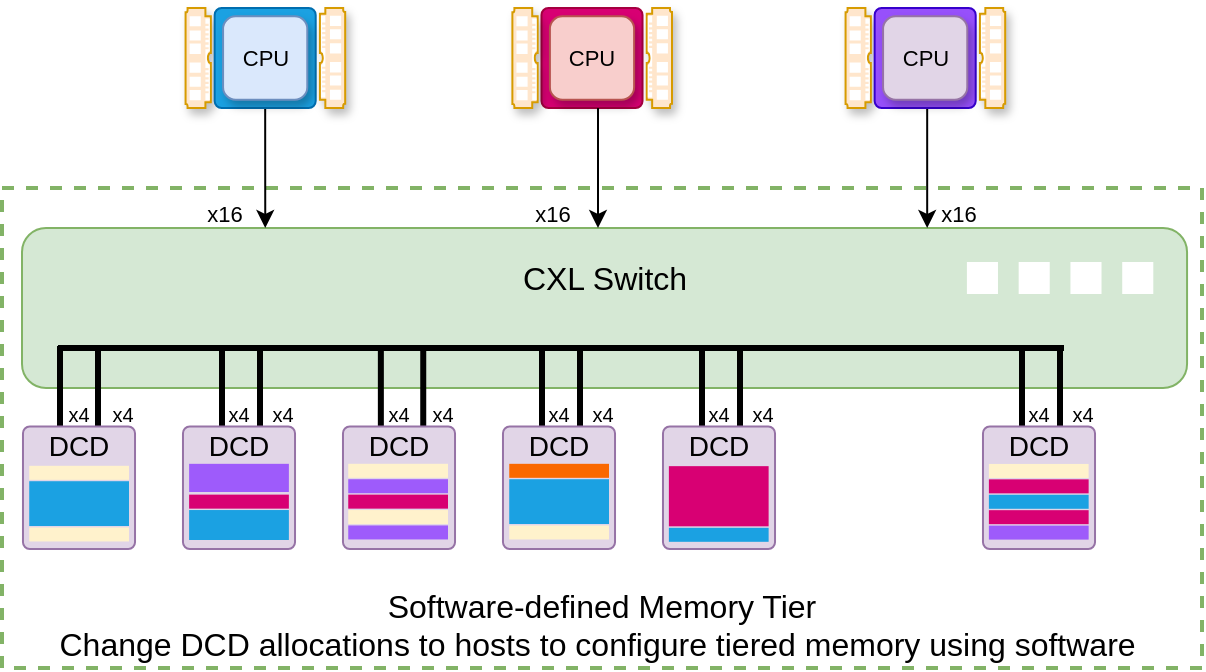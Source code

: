 <mxfile version="24.7.12" pages="2">
  <diagram name="Page-1" id="oSyRAqj7HUZnfW79CDNI">
    <mxGraphModel dx="1149" dy="733" grid="1" gridSize="10" guides="1" tooltips="1" connect="1" arrows="1" fold="1" page="1" pageScale="1" pageWidth="1100" pageHeight="850" math="0" shadow="0">
      <root>
        <mxCell id="0" />
        <mxCell id="1" parent="0" />
        <mxCell id="-jVfMDI7OYQH_IpvzSHl-4" value="&lt;font style=&quot;font-size: 16px;&quot;&gt;Software-defined Memory Tier&lt;/font&gt;&lt;div&gt;&lt;font style=&quot;font-size: 16px;&quot;&gt;Change DCD allocations to hosts to configure tiered memory using software&amp;nbsp;&lt;/font&gt;&lt;/div&gt;" style="rounded=0;whiteSpace=wrap;html=1;fillColor=none;strokeColor=#82b366;dashed=1;verticalAlign=bottom;strokeWidth=2;" vertex="1" parent="1">
          <mxGeometry x="140" y="130" width="600" height="240" as="geometry" />
        </mxCell>
        <mxCell id="-jVfMDI7OYQH_IpvzSHl-5" value="" style="group;fontSize=16;" vertex="1" connectable="0" parent="1">
          <mxGeometry x="150" y="150" width="590" height="80" as="geometry" />
        </mxCell>
        <mxCell id="-jVfMDI7OYQH_IpvzSHl-6" value="" style="rounded=1;whiteSpace=wrap;html=1;fillColor=#d5e8d4;strokeColor=#82b366;fontSize=16;" vertex="1" parent="-jVfMDI7OYQH_IpvzSHl-5">
          <mxGeometry width="582.532" height="80" as="geometry" />
        </mxCell>
        <mxCell id="-jVfMDI7OYQH_IpvzSHl-7" value="" style="endArrow=none;html=1;rounded=0;strokeWidth=3;" edge="1" parent="-jVfMDI7OYQH_IpvzSHl-5">
          <mxGeometry width="50" height="50" relative="1" as="geometry">
            <mxPoint x="18" y="60" as="sourcePoint" />
            <mxPoint x="521" y="60" as="targetPoint" />
          </mxGeometry>
        </mxCell>
        <mxCell id="-jVfMDI7OYQH_IpvzSHl-8" value="" style="endArrow=none;html=1;rounded=0;strokeWidth=3;" edge="1" parent="-jVfMDI7OYQH_IpvzSHl-5">
          <mxGeometry width="50" height="50" relative="1" as="geometry">
            <mxPoint x="179.43" y="132" as="sourcePoint" />
            <mxPoint x="179.43" y="59" as="targetPoint" />
          </mxGeometry>
        </mxCell>
        <mxCell id="-jVfMDI7OYQH_IpvzSHl-9" value="" style="endArrow=none;html=1;rounded=0;strokeWidth=3;" edge="1" parent="-jVfMDI7OYQH_IpvzSHl-5">
          <mxGeometry width="50" height="50" relative="1" as="geometry">
            <mxPoint x="200.62" y="132" as="sourcePoint" />
            <mxPoint x="200.62" y="61" as="targetPoint" />
          </mxGeometry>
        </mxCell>
        <mxCell id="-jVfMDI7OYQH_IpvzSHl-11" value="CXL Switch" style="text;html=1;align=center;verticalAlign=middle;whiteSpace=wrap;rounded=0;fontSize=16;" vertex="1" parent="-jVfMDI7OYQH_IpvzSHl-5">
          <mxGeometry x="242.722" y="10" width="97.089" height="30" as="geometry" />
        </mxCell>
        <mxCell id="-jVfMDI7OYQH_IpvzSHl-12" value="" style="rounded=0;whiteSpace=wrap;html=1;strokeColor=none;fontSize=16;" vertex="1" parent="-jVfMDI7OYQH_IpvzSHl-5">
          <mxGeometry x="550.116" y="17" width="15.534" height="16" as="geometry" />
        </mxCell>
        <mxCell id="-jVfMDI7OYQH_IpvzSHl-13" value="" style="rounded=0;whiteSpace=wrap;html=1;strokeColor=none;fontSize=16;" vertex="1" parent="-jVfMDI7OYQH_IpvzSHl-5">
          <mxGeometry x="524.226" y="17" width="15.534" height="16" as="geometry" />
        </mxCell>
        <mxCell id="-jVfMDI7OYQH_IpvzSHl-14" value="" style="rounded=0;whiteSpace=wrap;html=1;strokeColor=none;fontSize=16;" vertex="1" parent="-jVfMDI7OYQH_IpvzSHl-5">
          <mxGeometry x="498.336" y="17" width="15.534" height="16" as="geometry" />
        </mxCell>
        <mxCell id="-jVfMDI7OYQH_IpvzSHl-15" value="" style="rounded=0;whiteSpace=wrap;html=1;strokeColor=none;fontSize=16;" vertex="1" parent="-jVfMDI7OYQH_IpvzSHl-5">
          <mxGeometry x="472.446" y="17" width="15.534" height="16" as="geometry" />
        </mxCell>
        <mxCell id="-jVfMDI7OYQH_IpvzSHl-23" style="edgeStyle=orthogonalEdgeStyle;rounded=0;orthogonalLoop=1;jettySize=auto;html=1;entryX=0.25;entryY=0;entryDx=0;entryDy=0;exitX=0.5;exitY=1;exitDx=0;exitDy=0;" edge="1" parent="1" source="-jVfMDI7OYQH_IpvzSHl-106">
          <mxGeometry relative="1" as="geometry">
            <mxPoint x="181" y="90" as="sourcePoint" />
            <mxPoint x="271.633" y="150.0" as="targetPoint" />
          </mxGeometry>
        </mxCell>
        <mxCell id="-jVfMDI7OYQH_IpvzSHl-24" value="x16" style="text;html=1;align=center;verticalAlign=middle;resizable=0;points=[];autosize=1;strokeColor=none;fillColor=none;fontSize=11;" vertex="1" parent="1">
          <mxGeometry x="231" y="128" width="40" height="30" as="geometry" />
        </mxCell>
        <mxCell id="-jVfMDI7OYQH_IpvzSHl-31" value="" style="endArrow=none;html=1;rounded=0;strokeWidth=3;" edge="1" parent="1">
          <mxGeometry width="50" height="50" relative="1" as="geometry">
            <mxPoint x="169" y="282" as="sourcePoint" />
            <mxPoint x="169" y="209" as="targetPoint" />
          </mxGeometry>
        </mxCell>
        <mxCell id="-jVfMDI7OYQH_IpvzSHl-32" value="" style="endArrow=none;html=1;rounded=0;strokeWidth=3;" edge="1" parent="1">
          <mxGeometry width="50" height="50" relative="1" as="geometry">
            <mxPoint x="188" y="282" as="sourcePoint" />
            <mxPoint x="188" y="211" as="targetPoint" />
          </mxGeometry>
        </mxCell>
        <mxCell id="-jVfMDI7OYQH_IpvzSHl-33" value="" style="endArrow=none;html=1;rounded=0;strokeWidth=3;" edge="1" parent="1">
          <mxGeometry width="50" height="50" relative="1" as="geometry">
            <mxPoint x="269" y="282" as="sourcePoint" />
            <mxPoint x="269" y="211" as="targetPoint" />
          </mxGeometry>
        </mxCell>
        <mxCell id="-jVfMDI7OYQH_IpvzSHl-34" value="" style="endArrow=none;html=1;rounded=0;strokeWidth=3;" edge="1" parent="1">
          <mxGeometry width="50" height="50" relative="1" as="geometry">
            <mxPoint x="250" y="282" as="sourcePoint" />
            <mxPoint x="250" y="209" as="targetPoint" />
          </mxGeometry>
        </mxCell>
        <mxCell id="-jVfMDI7OYQH_IpvzSHl-35" value="" style="endArrow=none;html=1;rounded=0;strokeWidth=3;" edge="1" parent="1">
          <mxGeometry width="50" height="50" relative="1" as="geometry">
            <mxPoint x="410" y="282" as="sourcePoint" />
            <mxPoint x="410" y="209" as="targetPoint" />
          </mxGeometry>
        </mxCell>
        <mxCell id="-jVfMDI7OYQH_IpvzSHl-36" value="" style="endArrow=none;html=1;rounded=0;strokeWidth=3;" edge="1" parent="1">
          <mxGeometry width="50" height="50" relative="1" as="geometry">
            <mxPoint x="429" y="282" as="sourcePoint" />
            <mxPoint x="429" y="211" as="targetPoint" />
          </mxGeometry>
        </mxCell>
        <mxCell id="-jVfMDI7OYQH_IpvzSHl-37" value="" style="endArrow=none;html=1;rounded=0;strokeWidth=3;" edge="1" parent="1">
          <mxGeometry width="50" height="50" relative="1" as="geometry">
            <mxPoint x="490" y="282" as="sourcePoint" />
            <mxPoint x="490" y="209" as="targetPoint" />
          </mxGeometry>
        </mxCell>
        <mxCell id="-jVfMDI7OYQH_IpvzSHl-38" value="" style="endArrow=none;html=1;rounded=0;strokeWidth=3;" edge="1" parent="1">
          <mxGeometry width="50" height="50" relative="1" as="geometry">
            <mxPoint x="509" y="282" as="sourcePoint" />
            <mxPoint x="509" y="211" as="targetPoint" />
          </mxGeometry>
        </mxCell>
        <mxCell id="-jVfMDI7OYQH_IpvzSHl-39" value="" style="endArrow=none;html=1;rounded=0;strokeWidth=3;" edge="1" parent="1">
          <mxGeometry width="50" height="50" relative="1" as="geometry">
            <mxPoint x="650" y="282" as="sourcePoint" />
            <mxPoint x="650" y="209" as="targetPoint" />
          </mxGeometry>
        </mxCell>
        <mxCell id="-jVfMDI7OYQH_IpvzSHl-40" value="" style="endArrow=none;html=1;rounded=0;strokeWidth=3;" edge="1" parent="1">
          <mxGeometry width="50" height="50" relative="1" as="geometry">
            <mxPoint x="669" y="282" as="sourcePoint" />
            <mxPoint x="669" y="211" as="targetPoint" />
          </mxGeometry>
        </mxCell>
        <mxCell id="-jVfMDI7OYQH_IpvzSHl-41" value="" style="group" vertex="1" connectable="0" parent="1">
          <mxGeometry x="150" y="248" width="57" height="62" as="geometry" />
        </mxCell>
        <mxCell id="-jVfMDI7OYQH_IpvzSHl-42" value="&lt;div style=&quot;font-size: 15px;&quot;&gt;&lt;br style=&quot;font-size: 15px;&quot;&gt;&lt;/div&gt;" style="rounded=1;whiteSpace=wrap;html=1;strokeWidth=1;fontSize=15;rotation=90;align=right;verticalAlign=middle;horizontal=0;labelPosition=left;verticalLabelPosition=middle;fillColor=#e1d5e7;strokeColor=#9673a6;perimeterSpacing=0;imageWidth=24;arcSize=6;" vertex="1" parent="-jVfMDI7OYQH_IpvzSHl-41">
          <mxGeometry x="-2.138" y="3.873" width="61.275" height="56.026" as="geometry" />
        </mxCell>
        <mxCell id="-jVfMDI7OYQH_IpvzSHl-43" value="&lt;font style=&quot;font-size: 14px;&quot;&gt;DCD&lt;/font&gt;" style="text;html=1;align=center;verticalAlign=middle;resizable=0;points=[];autosize=1;strokeColor=none;fillColor=none;labelBackgroundColor=none;fontColor=#000000;fontSize=14;" vertex="1" parent="-jVfMDI7OYQH_IpvzSHl-41">
          <mxGeometry x="3.438" y="-4" width="50" height="30" as="geometry" />
        </mxCell>
        <mxCell id="-jVfMDI7OYQH_IpvzSHl-44" value="x4" style="text;html=1;align=center;verticalAlign=middle;resizable=0;points=[];autosize=1;strokeColor=none;fillColor=none;fontSize=10;" vertex="1" parent="-jVfMDI7OYQH_IpvzSHl-41">
          <mxGeometry x="13" y="-20" width="30" height="30" as="geometry" />
        </mxCell>
        <mxCell id="-jVfMDI7OYQH_IpvzSHl-45" value="" style="rounded=0;whiteSpace=wrap;html=1;fillColor=#fff2cc;strokeColor=none;shadow=0;textShadow=0;fontSize=14;" vertex="1" parent="-jVfMDI7OYQH_IpvzSHl-41">
          <mxGeometry x="3.623" y="20.909" width="49.875" height="7.003" as="geometry" />
        </mxCell>
        <mxCell id="-jVfMDI7OYQH_IpvzSHl-46" value="" style="rounded=0;whiteSpace=wrap;html=1;fillColor=#1ba1e2;strokeColor=none;shadow=0;textShadow=0;fontSize=14;fontColor=#ffffff;" vertex="1" parent="-jVfMDI7OYQH_IpvzSHl-41">
          <mxGeometry x="3.62" y="28.61" width="49.88" height="22.39" as="geometry" />
        </mxCell>
        <mxCell id="-jVfMDI7OYQH_IpvzSHl-47" value="" style="rounded=0;whiteSpace=wrap;html=1;fillColor=#fff2cc;strokeColor=none;shadow=0;textShadow=0;fontSize=15;" vertex="1" parent="-jVfMDI7OYQH_IpvzSHl-41">
          <mxGeometry x="3.623" y="51.723" width="49.875" height="7.003" as="geometry" />
        </mxCell>
        <mxCell id="-jVfMDI7OYQH_IpvzSHl-48" value="" style="group" vertex="1" connectable="0" parent="1">
          <mxGeometry x="230" y="248" width="57" height="62" as="geometry" />
        </mxCell>
        <mxCell id="-jVfMDI7OYQH_IpvzSHl-49" value="&lt;div style=&quot;font-size: 15px;&quot;&gt;&lt;br style=&quot;font-size: 15px;&quot;&gt;&lt;/div&gt;" style="rounded=1;whiteSpace=wrap;html=1;strokeWidth=1;fontSize=15;rotation=90;align=right;verticalAlign=middle;horizontal=0;labelPosition=left;verticalLabelPosition=middle;fillColor=#e1d5e7;strokeColor=#9673a6;perimeterSpacing=0;imageWidth=24;arcSize=6;" vertex="1" parent="-jVfMDI7OYQH_IpvzSHl-48">
          <mxGeometry x="-2.138" y="3.873" width="61.275" height="56.026" as="geometry" />
        </mxCell>
        <mxCell id="-jVfMDI7OYQH_IpvzSHl-50" value="&lt;font style=&quot;font-size: 14px;&quot;&gt;DCD&lt;/font&gt;" style="text;html=1;align=center;verticalAlign=middle;resizable=0;points=[];autosize=1;strokeColor=none;fillColor=none;labelBackgroundColor=none;fontColor=#000000;fontSize=14;" vertex="1" parent="-jVfMDI7OYQH_IpvzSHl-48">
          <mxGeometry x="3.438" y="-4" width="50" height="30" as="geometry" />
        </mxCell>
        <mxCell id="-jVfMDI7OYQH_IpvzSHl-51" value="" style="rounded=0;whiteSpace=wrap;html=1;fillColor=#9e5bfb;strokeColor=none;shadow=0;textShadow=0;fontSize=14;fontColor=#ffffff;" vertex="1" parent="-jVfMDI7OYQH_IpvzSHl-48">
          <mxGeometry x="3.56" y="19.91" width="49.88" height="14.09" as="geometry" />
        </mxCell>
        <mxCell id="-jVfMDI7OYQH_IpvzSHl-52" value="" style="rounded=0;whiteSpace=wrap;html=1;fillColor=#d80073;strokeColor=none;shadow=0;textShadow=0;fontSize=15;fontColor=#ffffff;" vertex="1" parent="-jVfMDI7OYQH_IpvzSHl-48">
          <mxGeometry x="3.562" y="35.316" width="49.875" height="7.003" as="geometry" />
        </mxCell>
        <mxCell id="-jVfMDI7OYQH_IpvzSHl-53" value="" style="rounded=0;whiteSpace=wrap;html=1;fillColor=#1ba1e2;strokeColor=none;shadow=0;textShadow=0;fontSize=14;fontColor=#ffffff;" vertex="1" parent="-jVfMDI7OYQH_IpvzSHl-48">
          <mxGeometry x="3.56" y="43.02" width="49.88" height="14.98" as="geometry" />
        </mxCell>
        <mxCell id="-jVfMDI7OYQH_IpvzSHl-54" value="" style="group" vertex="1" connectable="0" parent="1">
          <mxGeometry x="310" y="248" width="57" height="62" as="geometry" />
        </mxCell>
        <mxCell id="-jVfMDI7OYQH_IpvzSHl-55" value="&lt;div style=&quot;font-size: 15px;&quot;&gt;&lt;br style=&quot;font-size: 15px;&quot;&gt;&lt;/div&gt;" style="rounded=1;whiteSpace=wrap;html=1;strokeWidth=1;fontSize=15;rotation=90;align=right;verticalAlign=middle;horizontal=0;labelPosition=left;verticalLabelPosition=middle;fillColor=#e1d5e7;strokeColor=#9673a6;perimeterSpacing=0;imageWidth=24;arcSize=6;" vertex="1" parent="-jVfMDI7OYQH_IpvzSHl-54">
          <mxGeometry x="-2.138" y="3.873" width="61.275" height="56.026" as="geometry" />
        </mxCell>
        <mxCell id="-jVfMDI7OYQH_IpvzSHl-56" value="&lt;font style=&quot;font-size: 14px;&quot;&gt;DCD&lt;/font&gt;" style="text;html=1;align=center;verticalAlign=middle;resizable=0;points=[];autosize=1;strokeColor=none;fillColor=none;labelBackgroundColor=none;fontColor=#000000;fontSize=14;" vertex="1" parent="-jVfMDI7OYQH_IpvzSHl-54">
          <mxGeometry x="3.438" y="-4" width="50" height="30" as="geometry" />
        </mxCell>
        <mxCell id="-jVfMDI7OYQH_IpvzSHl-57" value="" style="rounded=0;whiteSpace=wrap;html=1;fillColor=#fff2cc;strokeColor=none;shadow=0;textShadow=0;fontSize=14;" vertex="1" parent="-jVfMDI7OYQH_IpvzSHl-54">
          <mxGeometry x="3.123" y="19.909" width="49.875" height="7.003" as="geometry" />
        </mxCell>
        <mxCell id="-jVfMDI7OYQH_IpvzSHl-58" value="" style="rounded=0;whiteSpace=wrap;html=1;fillColor=#9e5bfb;strokeColor=none;shadow=0;textShadow=0;fontSize=14;fontColor=#ffffff;" vertex="1" parent="-jVfMDI7OYQH_IpvzSHl-54">
          <mxGeometry x="3.123" y="27.612" width="49.875" height="7.003" as="geometry" />
        </mxCell>
        <mxCell id="-jVfMDI7OYQH_IpvzSHl-59" value="" style="rounded=0;whiteSpace=wrap;html=1;fillColor=#d80073;strokeColor=none;shadow=0;textShadow=0;fontSize=15;fontColor=#ffffff;" vertex="1" parent="-jVfMDI7OYQH_IpvzSHl-54">
          <mxGeometry x="3.123" y="35.316" width="49.875" height="7.003" as="geometry" />
        </mxCell>
        <mxCell id="-jVfMDI7OYQH_IpvzSHl-60" value="" style="rounded=0;whiteSpace=wrap;html=1;fillColor=#9e5bfb;strokeColor=none;shadow=0;textShadow=0;fontSize=15;fontColor=#ffffff;" vertex="1" parent="-jVfMDI7OYQH_IpvzSHl-54">
          <mxGeometry x="3.123" y="50.723" width="49.875" height="7.003" as="geometry" />
        </mxCell>
        <mxCell id="-jVfMDI7OYQH_IpvzSHl-61" value="" style="rounded=0;whiteSpace=wrap;html=1;fillColor=#fff2cc;strokeColor=none;shadow=0;textShadow=0;fontSize=14;" vertex="1" parent="-jVfMDI7OYQH_IpvzSHl-54">
          <mxGeometry x="3.123" y="43.02" width="49.875" height="7.003" as="geometry" />
        </mxCell>
        <mxCell id="-jVfMDI7OYQH_IpvzSHl-62" value="" style="group" vertex="1" connectable="0" parent="1">
          <mxGeometry x="390" y="248" width="57" height="62" as="geometry" />
        </mxCell>
        <mxCell id="-jVfMDI7OYQH_IpvzSHl-63" value="&lt;div style=&quot;font-size: 15px;&quot;&gt;&lt;br style=&quot;font-size: 15px;&quot;&gt;&lt;/div&gt;" style="rounded=1;whiteSpace=wrap;html=1;strokeWidth=1;fontSize=15;rotation=90;align=right;verticalAlign=middle;horizontal=0;labelPosition=left;verticalLabelPosition=middle;fillColor=#e1d5e7;strokeColor=#9673a6;perimeterSpacing=0;imageWidth=24;arcSize=6;" vertex="1" parent="-jVfMDI7OYQH_IpvzSHl-62">
          <mxGeometry x="-2.138" y="3.873" width="61.275" height="56.026" as="geometry" />
        </mxCell>
        <mxCell id="-jVfMDI7OYQH_IpvzSHl-64" value="&lt;font style=&quot;font-size: 14px;&quot;&gt;DCD&lt;/font&gt;" style="text;html=1;align=center;verticalAlign=middle;resizable=0;points=[];autosize=1;strokeColor=none;fillColor=none;labelBackgroundColor=none;fontColor=#000000;fontSize=14;" vertex="1" parent="-jVfMDI7OYQH_IpvzSHl-62">
          <mxGeometry x="3.438" y="-4" width="50" height="30" as="geometry" />
        </mxCell>
        <mxCell id="-jVfMDI7OYQH_IpvzSHl-65" value="" style="rounded=0;whiteSpace=wrap;html=1;fillColor=#fa6800;strokeColor=none;shadow=0;textShadow=0;fontSize=14;fontColor=#000000;" vertex="1" parent="-jVfMDI7OYQH_IpvzSHl-62">
          <mxGeometry x="3.623" y="19.909" width="49.875" height="7.003" as="geometry" />
        </mxCell>
        <mxCell id="-jVfMDI7OYQH_IpvzSHl-66" value="" style="rounded=0;whiteSpace=wrap;html=1;fillColor=#1ba1e2;strokeColor=none;shadow=0;textShadow=0;fontSize=14;fontColor=#ffffff;" vertex="1" parent="-jVfMDI7OYQH_IpvzSHl-62">
          <mxGeometry x="3.62" y="27.61" width="49.88" height="22.39" as="geometry" />
        </mxCell>
        <mxCell id="-jVfMDI7OYQH_IpvzSHl-67" value="" style="rounded=0;whiteSpace=wrap;html=1;fillColor=#fff2cc;strokeColor=none;shadow=0;textShadow=0;fontSize=15;" vertex="1" parent="-jVfMDI7OYQH_IpvzSHl-62">
          <mxGeometry x="3.623" y="50.723" width="49.875" height="7.003" as="geometry" />
        </mxCell>
        <mxCell id="-jVfMDI7OYQH_IpvzSHl-68" value="" style="group" vertex="1" connectable="0" parent="1">
          <mxGeometry x="470" y="248" width="57" height="62" as="geometry" />
        </mxCell>
        <mxCell id="-jVfMDI7OYQH_IpvzSHl-69" value="&lt;div style=&quot;font-size: 15px;&quot;&gt;&lt;br style=&quot;font-size: 15px;&quot;&gt;&lt;/div&gt;" style="rounded=1;whiteSpace=wrap;html=1;strokeWidth=1;fontSize=15;rotation=90;align=right;verticalAlign=middle;horizontal=0;labelPosition=left;verticalLabelPosition=middle;fillColor=#e1d5e7;strokeColor=#9673a6;perimeterSpacing=0;imageWidth=24;arcSize=6;" vertex="1" parent="-jVfMDI7OYQH_IpvzSHl-68">
          <mxGeometry x="-2.138" y="3.873" width="61.275" height="56.026" as="geometry" />
        </mxCell>
        <mxCell id="-jVfMDI7OYQH_IpvzSHl-70" value="&lt;font style=&quot;font-size: 14px;&quot;&gt;DCD&lt;/font&gt;" style="text;html=1;align=center;verticalAlign=middle;resizable=0;points=[];autosize=1;strokeColor=none;fillColor=none;labelBackgroundColor=none;fontColor=#000000;fontSize=14;" vertex="1" parent="-jVfMDI7OYQH_IpvzSHl-68">
          <mxGeometry x="3.438" y="-4" width="50" height="30" as="geometry" />
        </mxCell>
        <mxCell id="-jVfMDI7OYQH_IpvzSHl-71" value="" style="rounded=0;whiteSpace=wrap;html=1;fillColor=#d80073;strokeColor=none;shadow=0;textShadow=0;fontSize=14;fontColor=#ffffff;" vertex="1" parent="-jVfMDI7OYQH_IpvzSHl-68">
          <mxGeometry x="3.44" y="21.08" width="49.87" height="30.09" as="geometry" />
        </mxCell>
        <mxCell id="-jVfMDI7OYQH_IpvzSHl-72" value="" style="rounded=0;whiteSpace=wrap;html=1;fillColor=#1ba1e2;strokeColor=none;shadow=0;textShadow=0;fontSize=15;fontColor=#ffffff;" vertex="1" parent="-jVfMDI7OYQH_IpvzSHl-68">
          <mxGeometry x="3.442" y="51.893" width="49.875" height="7.003" as="geometry" />
        </mxCell>
        <mxCell id="-jVfMDI7OYQH_IpvzSHl-73" value="" style="group" vertex="1" connectable="0" parent="1">
          <mxGeometry x="630" y="248" width="57" height="62" as="geometry" />
        </mxCell>
        <mxCell id="-jVfMDI7OYQH_IpvzSHl-74" value="&lt;div style=&quot;font-size: 15px;&quot;&gt;&lt;br style=&quot;font-size: 15px;&quot;&gt;&lt;/div&gt;" style="rounded=1;whiteSpace=wrap;html=1;strokeWidth=1;fontSize=15;rotation=90;align=right;verticalAlign=middle;horizontal=0;labelPosition=left;verticalLabelPosition=middle;fillColor=#e1d5e7;strokeColor=#9673a6;perimeterSpacing=0;imageWidth=24;arcSize=6;" vertex="1" parent="-jVfMDI7OYQH_IpvzSHl-73">
          <mxGeometry x="-2.138" y="3.873" width="61.275" height="56.026" as="geometry" />
        </mxCell>
        <mxCell id="-jVfMDI7OYQH_IpvzSHl-75" value="&lt;font style=&quot;font-size: 14px;&quot;&gt;DCD&lt;/font&gt;" style="text;html=1;align=center;verticalAlign=middle;resizable=0;points=[];autosize=1;strokeColor=none;fillColor=none;labelBackgroundColor=none;fontColor=#000000;fontSize=14;" vertex="1" parent="-jVfMDI7OYQH_IpvzSHl-73">
          <mxGeometry x="3.438" y="-4" width="50" height="30" as="geometry" />
        </mxCell>
        <mxCell id="-jVfMDI7OYQH_IpvzSHl-76" value="" style="rounded=0;whiteSpace=wrap;html=1;fillColor=#fff2cc;strokeColor=none;shadow=0;textShadow=0;fontSize=14;" vertex="1" parent="-jVfMDI7OYQH_IpvzSHl-73">
          <mxGeometry x="3.443" y="19.979" width="49.875" height="7.003" as="geometry" />
        </mxCell>
        <mxCell id="-jVfMDI7OYQH_IpvzSHl-77" value="" style="rounded=0;whiteSpace=wrap;html=1;fillColor=#d80073;strokeColor=none;shadow=0;textShadow=0;fontSize=14;fontColor=#ffffff;" vertex="1" parent="-jVfMDI7OYQH_IpvzSHl-73">
          <mxGeometry x="3.443" y="27.682" width="49.875" height="7.003" as="geometry" />
        </mxCell>
        <mxCell id="-jVfMDI7OYQH_IpvzSHl-78" value="" style="rounded=0;whiteSpace=wrap;html=1;fillColor=#1ba1e2;strokeColor=none;shadow=0;textShadow=0;fontSize=15;fontColor=#ffffff;" vertex="1" parent="-jVfMDI7OYQH_IpvzSHl-73">
          <mxGeometry x="3.443" y="35.386" width="49.875" height="7.003" as="geometry" />
        </mxCell>
        <mxCell id="-jVfMDI7OYQH_IpvzSHl-79" value="" style="rounded=0;whiteSpace=wrap;html=1;fillColor=#9e5bfb;strokeColor=none;shadow=0;textShadow=0;fontSize=15;fontColor=#ffffff;" vertex="1" parent="-jVfMDI7OYQH_IpvzSHl-73">
          <mxGeometry x="3.443" y="50.793" width="49.875" height="7.003" as="geometry" />
        </mxCell>
        <mxCell id="-jVfMDI7OYQH_IpvzSHl-80" value="" style="rounded=0;whiteSpace=wrap;html=1;fillColor=#d80073;strokeColor=none;shadow=0;textShadow=0;fontSize=14;fontColor=#ffffff;" vertex="1" parent="-jVfMDI7OYQH_IpvzSHl-73">
          <mxGeometry x="3.443" y="43.09" width="49.875" height="7.003" as="geometry" />
        </mxCell>
        <mxCell id="-jVfMDI7OYQH_IpvzSHl-81" value="x4" style="text;html=1;align=center;verticalAlign=middle;resizable=0;points=[];autosize=1;strokeColor=none;fillColor=none;fontSize=10;" vertex="1" parent="1">
          <mxGeometry x="185" y="228" width="30" height="30" as="geometry" />
        </mxCell>
        <mxCell id="-jVfMDI7OYQH_IpvzSHl-82" value="x4" style="text;html=1;align=center;verticalAlign=middle;resizable=0;points=[];autosize=1;strokeColor=none;fillColor=none;fontSize=10;" vertex="1" parent="1">
          <mxGeometry x="243" y="228" width="30" height="30" as="geometry" />
        </mxCell>
        <mxCell id="-jVfMDI7OYQH_IpvzSHl-83" value="x4" style="text;html=1;align=center;verticalAlign=middle;resizable=0;points=[];autosize=1;strokeColor=none;fillColor=none;fontSize=10;" vertex="1" parent="1">
          <mxGeometry x="265" y="228" width="30" height="30" as="geometry" />
        </mxCell>
        <mxCell id="-jVfMDI7OYQH_IpvzSHl-84" value="x4" style="text;html=1;align=center;verticalAlign=middle;resizable=0;points=[];autosize=1;strokeColor=none;fillColor=none;fontSize=10;" vertex="1" parent="1">
          <mxGeometry x="323" y="228" width="30" height="30" as="geometry" />
        </mxCell>
        <mxCell id="-jVfMDI7OYQH_IpvzSHl-85" value="x4" style="text;html=1;align=center;verticalAlign=middle;resizable=0;points=[];autosize=1;strokeColor=none;fillColor=none;fontSize=10;" vertex="1" parent="1">
          <mxGeometry x="345" y="228" width="30" height="30" as="geometry" />
        </mxCell>
        <mxCell id="-jVfMDI7OYQH_IpvzSHl-86" value="x4" style="text;html=1;align=center;verticalAlign=middle;resizable=0;points=[];autosize=1;strokeColor=none;fillColor=none;fontSize=10;" vertex="1" parent="1">
          <mxGeometry x="403" y="228" width="30" height="30" as="geometry" />
        </mxCell>
        <mxCell id="-jVfMDI7OYQH_IpvzSHl-87" value="x4" style="text;html=1;align=center;verticalAlign=middle;resizable=0;points=[];autosize=1;strokeColor=none;fillColor=none;fontSize=10;" vertex="1" parent="1">
          <mxGeometry x="425" y="228" width="30" height="30" as="geometry" />
        </mxCell>
        <mxCell id="-jVfMDI7OYQH_IpvzSHl-88" value="x4" style="text;html=1;align=center;verticalAlign=middle;resizable=0;points=[];autosize=1;strokeColor=none;fillColor=none;fontSize=10;" vertex="1" parent="1">
          <mxGeometry x="483" y="228" width="30" height="30" as="geometry" />
        </mxCell>
        <mxCell id="-jVfMDI7OYQH_IpvzSHl-89" value="x4" style="text;html=1;align=center;verticalAlign=middle;resizable=0;points=[];autosize=1;strokeColor=none;fillColor=none;fontSize=10;" vertex="1" parent="1">
          <mxGeometry x="505" y="228" width="30" height="30" as="geometry" />
        </mxCell>
        <mxCell id="-jVfMDI7OYQH_IpvzSHl-90" value="x4" style="text;html=1;align=center;verticalAlign=middle;resizable=0;points=[];autosize=1;strokeColor=none;fillColor=none;fontSize=10;" vertex="1" parent="1">
          <mxGeometry x="643" y="228" width="30" height="30" as="geometry" />
        </mxCell>
        <mxCell id="-jVfMDI7OYQH_IpvzSHl-91" value="x4" style="text;html=1;align=center;verticalAlign=middle;resizable=0;points=[];autosize=1;strokeColor=none;fillColor=none;fontSize=10;" vertex="1" parent="1">
          <mxGeometry x="665" y="228" width="30" height="30" as="geometry" />
        </mxCell>
        <mxCell id="-jVfMDI7OYQH_IpvzSHl-92" value="" style="shape=image;html=1;verticalAlign=top;verticalLabelPosition=bottom;labelBackgroundColor=#ffffff;imageAspect=0;aspect=fixed;image=https://cdn4.iconfinder.com/data/icons/developer-set-3/128/other-128.png" vertex="1" parent="1">
          <mxGeometry x="560" y="248" width="48" height="48" as="geometry" />
        </mxCell>
        <mxCell id="-jVfMDI7OYQH_IpvzSHl-103" value="" style="group;fontSize=11;" vertex="1" connectable="0" parent="1">
          <mxGeometry x="230.003" y="40" width="81.587" height="50.0" as="geometry" />
        </mxCell>
        <mxCell id="-jVfMDI7OYQH_IpvzSHl-104" value="" style="pointerEvents=1;shadow=1;dashed=0;html=1;strokeColor=#d79b00;fillColor=#ffe6cc;labelPosition=center;verticalLabelPosition=bottom;verticalAlign=top;align=center;outlineConnect=0;shape=mxgraph.veeam.ram;direction=south;fontSize=11;" vertex="1" parent="-jVfMDI7OYQH_IpvzSHl-103">
          <mxGeometry x="68.955" y="8.359e-15" width="12.632" height="50" as="geometry" />
        </mxCell>
        <mxCell id="-jVfMDI7OYQH_IpvzSHl-105" value="" style="pointerEvents=1;shadow=1;dashed=0;html=1;strokeColor=#d79b00;fillColor=#ffe6cc;labelPosition=center;verticalLabelPosition=bottom;verticalAlign=top;align=center;outlineConnect=0;shape=mxgraph.veeam.ram;direction=north;fontSize=11;" vertex="1" parent="-jVfMDI7OYQH_IpvzSHl-103">
          <mxGeometry x="1.783" width="12.632" height="50" as="geometry" />
        </mxCell>
        <mxCell id="-jVfMDI7OYQH_IpvzSHl-106" value="" style="rounded=1;whiteSpace=wrap;html=1;arcSize=7;fillColor=#1ba1e2;strokeColor=#006EAF;fontColor=#ffffff;fontSize=11;" vertex="1" parent="1">
          <mxGeometry x="246.327" y="40" width="50.526" height="50" as="geometry" />
        </mxCell>
        <mxCell id="-jVfMDI7OYQH_IpvzSHl-107" value="CPU" style="rounded=1;whiteSpace=wrap;html=1;fillColor=#dae8fc;strokeColor=#6c8ebf;shadow=1;fontSize=11;" vertex="1" parent="1">
          <mxGeometry x="250.537" y="44.167" width="42.105" height="41.667" as="geometry" />
        </mxCell>
        <mxCell id="-jVfMDI7OYQH_IpvzSHl-110" value="" style="group;fontSize=11;" vertex="1" connectable="0" parent="1">
          <mxGeometry x="395" y="40" width="80" height="50" as="geometry" />
        </mxCell>
        <mxCell id="-jVfMDI7OYQH_IpvzSHl-111" value="" style="group;fillColor=default;gradientColor=none;strokeColor=none;fontSize=11;" connectable="0" vertex="1" parent="-jVfMDI7OYQH_IpvzSHl-110">
          <mxGeometry x="14.737" width="50.526" height="50.0" as="geometry" />
        </mxCell>
        <mxCell id="-jVfMDI7OYQH_IpvzSHl-112" value="" style="rounded=1;whiteSpace=wrap;html=1;arcSize=7;fillColor=#d80073;strokeColor=#A50040;fontColor=#ffffff;fontSize=11;" vertex="1" parent="-jVfMDI7OYQH_IpvzSHl-111">
          <mxGeometry width="50.526" height="50.0" as="geometry" />
        </mxCell>
        <mxCell id="-jVfMDI7OYQH_IpvzSHl-113" value="CPU" style="rounded=1;whiteSpace=wrap;html=1;fillColor=#f8cecc;strokeColor=#b85450;shadow=1;fontSize=11;" vertex="1" parent="-jVfMDI7OYQH_IpvzSHl-111">
          <mxGeometry x="4.211" y="4.167" width="42.105" height="41.667" as="geometry" />
        </mxCell>
        <mxCell id="-jVfMDI7OYQH_IpvzSHl-114" value="" style="group;fontSize=11;" vertex="1" connectable="0" parent="-jVfMDI7OYQH_IpvzSHl-110">
          <mxGeometry x="-1.587" y="-8.359e-15" width="81.587" height="50.0" as="geometry" />
        </mxCell>
        <mxCell id="-jVfMDI7OYQH_IpvzSHl-115" value="" style="pointerEvents=1;shadow=1;dashed=0;html=1;strokeColor=#d79b00;fillColor=#ffe6cc;labelPosition=center;verticalLabelPosition=bottom;verticalAlign=top;align=center;outlineConnect=0;shape=mxgraph.veeam.ram;direction=south;fontSize=11;" vertex="1" parent="-jVfMDI7OYQH_IpvzSHl-114">
          <mxGeometry x="68.955" y="8.359e-15" width="12.632" height="50.0" as="geometry" />
        </mxCell>
        <mxCell id="-jVfMDI7OYQH_IpvzSHl-116" value="" style="pointerEvents=1;shadow=1;dashed=0;html=1;strokeColor=#d79b00;fillColor=#ffe6cc;labelPosition=center;verticalLabelPosition=bottom;verticalAlign=top;align=center;outlineConnect=0;shape=mxgraph.veeam.ram;direction=north;fontSize=11;" vertex="1" parent="-jVfMDI7OYQH_IpvzSHl-114">
          <mxGeometry x="1.783" width="12.632" height="50.0" as="geometry" />
        </mxCell>
        <mxCell id="-jVfMDI7OYQH_IpvzSHl-117" style="edgeStyle=orthogonalEdgeStyle;rounded=0;orthogonalLoop=1;jettySize=auto;html=1;entryX=0.071;entryY=-0.005;entryDx=0;entryDy=0;entryPerimeter=0;" edge="1" parent="1">
          <mxGeometry relative="1" as="geometry">
            <mxPoint x="438" y="90" as="sourcePoint" />
            <mxPoint x="438" y="150" as="targetPoint" />
          </mxGeometry>
        </mxCell>
        <mxCell id="-jVfMDI7OYQH_IpvzSHl-118" value="x16" style="text;html=1;align=center;verticalAlign=middle;resizable=0;points=[];autosize=1;strokeColor=none;fillColor=none;fontSize=11;" vertex="1" parent="1">
          <mxGeometry x="395" y="128" width="40" height="30" as="geometry" />
        </mxCell>
        <mxCell id="-jVfMDI7OYQH_IpvzSHl-124" style="edgeStyle=orthogonalEdgeStyle;rounded=0;orthogonalLoop=1;jettySize=auto;html=1;entryX=0.071;entryY=-0.005;entryDx=0;entryDy=0;entryPerimeter=0;" edge="1" parent="1">
          <mxGeometry relative="1" as="geometry">
            <mxPoint x="602.59" y="90" as="sourcePoint" />
            <mxPoint x="602.59" y="150" as="targetPoint" />
          </mxGeometry>
        </mxCell>
        <mxCell id="-jVfMDI7OYQH_IpvzSHl-125" value="" style="group;fontSize=11;" vertex="1" connectable="0" parent="1">
          <mxGeometry x="560.003" y="40" width="81.587" height="50.0" as="geometry" />
        </mxCell>
        <mxCell id="-jVfMDI7OYQH_IpvzSHl-126" value="" style="pointerEvents=1;shadow=1;dashed=0;html=1;strokeColor=#d79b00;fillColor=#ffe6cc;labelPosition=center;verticalLabelPosition=bottom;verticalAlign=top;align=center;outlineConnect=0;shape=mxgraph.veeam.ram;direction=south;fontSize=11;" vertex="1" parent="-jVfMDI7OYQH_IpvzSHl-125">
          <mxGeometry x="68.955" y="8.359e-15" width="12.632" height="50" as="geometry" />
        </mxCell>
        <mxCell id="-jVfMDI7OYQH_IpvzSHl-127" value="" style="pointerEvents=1;shadow=1;dashed=0;html=1;strokeColor=#d79b00;fillColor=#ffe6cc;labelPosition=center;verticalLabelPosition=bottom;verticalAlign=top;align=center;outlineConnect=0;shape=mxgraph.veeam.ram;direction=north;fontSize=11;" vertex="1" parent="-jVfMDI7OYQH_IpvzSHl-125">
          <mxGeometry x="1.783" width="12.632" height="50" as="geometry" />
        </mxCell>
        <mxCell id="-jVfMDI7OYQH_IpvzSHl-128" value="" style="rounded=1;whiteSpace=wrap;html=1;arcSize=7;fillColor=#9750fb;strokeColor=#3700CC;fontColor=#ffffff;fontSize=11;" vertex="1" parent="1">
          <mxGeometry x="576.327" y="40" width="50.526" height="50" as="geometry" />
        </mxCell>
        <mxCell id="-jVfMDI7OYQH_IpvzSHl-129" value="CPU" style="rounded=1;whiteSpace=wrap;html=1;fillColor=#e1d5e7;strokeColor=#9673a6;shadow=1;fontSize=11;" vertex="1" parent="1">
          <mxGeometry x="580.537" y="44.167" width="42.105" height="41.667" as="geometry" />
        </mxCell>
        <mxCell id="-jVfMDI7OYQH_IpvzSHl-130" value="x16" style="text;html=1;align=center;verticalAlign=middle;resizable=0;points=[];autosize=1;strokeColor=none;fillColor=none;fontSize=11;" vertex="1" parent="1">
          <mxGeometry x="598" y="128" width="40" height="30" as="geometry" />
        </mxCell>
      </root>
    </mxGraphModel>
  </diagram>
  <diagram id="ZVGTCDFXaWymRvYFe7tx" name="Page-3">
    <mxGraphModel dx="788" dy="502" grid="1" gridSize="10" guides="1" tooltips="1" connect="1" arrows="1" fold="1" page="1" pageScale="1" pageWidth="1100" pageHeight="850" math="0" shadow="0">
      <root>
        <mxCell id="0" />
        <mxCell id="1" parent="0" />
        <mxCell id="KSTZ6rtID0syNcskUcmo-1" style="edgeStyle=orthogonalEdgeStyle;rounded=0;orthogonalLoop=1;jettySize=auto;html=1;exitX=0.5;exitY=1;exitDx=0;exitDy=0;" edge="1" parent="1">
          <mxGeometry relative="1" as="geometry">
            <mxPoint x="411.59" y="140" as="sourcePoint" />
            <mxPoint x="412" y="210" as="targetPoint" />
          </mxGeometry>
        </mxCell>
        <mxCell id="KSTZ6rtID0syNcskUcmo-2" style="edgeStyle=orthogonalEdgeStyle;rounded=0;orthogonalLoop=1;jettySize=auto;html=1;entryX=0.071;entryY=-0.005;entryDx=0;entryDy=0;entryPerimeter=0;" edge="1" parent="1">
          <mxGeometry relative="1" as="geometry">
            <mxPoint x="578" y="150" as="sourcePoint" />
            <mxPoint x="578" y="210" as="targetPoint" />
          </mxGeometry>
        </mxCell>
        <mxCell id="KSTZ6rtID0syNcskUcmo-3" style="edgeStyle=orthogonalEdgeStyle;rounded=0;orthogonalLoop=1;jettySize=auto;html=1;entryX=0.071;entryY=-0.005;entryDx=0;entryDy=0;entryPerimeter=0;" edge="1" parent="1">
          <mxGeometry relative="1" as="geometry">
            <mxPoint x="742.59" y="150" as="sourcePoint" />
            <mxPoint x="742.59" y="210" as="targetPoint" />
          </mxGeometry>
        </mxCell>
        <mxCell id="KSTZ6rtID0syNcskUcmo-4" value="CXL/DDR" style="text;html=1;align=center;verticalAlign=middle;resizable=0;points=[];autosize=1;strokeColor=none;fillColor=none;fontSize=11;" vertex="1" parent="1">
          <mxGeometry x="343" y="158" width="70" height="30" as="geometry" />
        </mxCell>
        <mxCell id="KSTZ6rtID0syNcskUcmo-5" value="" style="group;fontSize=11;" vertex="1" connectable="0" parent="1">
          <mxGeometry x="370.003" y="100" width="81.587" height="50.0" as="geometry" />
        </mxCell>
        <mxCell id="KSTZ6rtID0syNcskUcmo-6" value="" style="pointerEvents=1;shadow=1;dashed=0;html=1;strokeColor=#d79b00;fillColor=#ffe6cc;labelPosition=center;verticalLabelPosition=bottom;verticalAlign=top;align=center;outlineConnect=0;shape=mxgraph.veeam.ram;direction=south;fontSize=11;" vertex="1" parent="KSTZ6rtID0syNcskUcmo-5">
          <mxGeometry x="68.955" y="8.359e-15" width="12.632" height="50" as="geometry" />
        </mxCell>
        <mxCell id="KSTZ6rtID0syNcskUcmo-7" value="" style="pointerEvents=1;shadow=1;dashed=0;html=1;strokeColor=#d79b00;fillColor=#ffe6cc;labelPosition=center;verticalLabelPosition=bottom;verticalAlign=top;align=center;outlineConnect=0;shape=mxgraph.veeam.ram;direction=north;fontSize=11;" vertex="1" parent="KSTZ6rtID0syNcskUcmo-5">
          <mxGeometry x="1.783" width="12.632" height="50" as="geometry" />
        </mxCell>
        <mxCell id="KSTZ6rtID0syNcskUcmo-8" value="" style="rounded=1;whiteSpace=wrap;html=1;arcSize=7;fillColor=#1ba1e2;strokeColor=#006EAF;fontColor=#ffffff;fontSize=11;" vertex="1" parent="1">
          <mxGeometry x="386.327" y="100" width="50.526" height="50" as="geometry" />
        </mxCell>
        <mxCell id="KSTZ6rtID0syNcskUcmo-9" value="CPU" style="rounded=1;whiteSpace=wrap;html=1;fillColor=#dae8fc;strokeColor=#6c8ebf;shadow=1;fontSize=11;" vertex="1" parent="1">
          <mxGeometry x="390.537" y="104.167" width="42.105" height="41.667" as="geometry" />
        </mxCell>
        <mxCell id="KSTZ6rtID0syNcskUcmo-10" value="" style="group;fontSize=11;" vertex="1" connectable="0" parent="1">
          <mxGeometry x="535" y="100" width="80" height="50" as="geometry" />
        </mxCell>
        <mxCell id="KSTZ6rtID0syNcskUcmo-11" value="" style="group;fillColor=default;gradientColor=none;strokeColor=none;fontSize=11;" connectable="0" vertex="1" parent="KSTZ6rtID0syNcskUcmo-10">
          <mxGeometry x="14.737" width="50.526" height="50.0" as="geometry" />
        </mxCell>
        <mxCell id="KSTZ6rtID0syNcskUcmo-12" value="" style="rounded=1;whiteSpace=wrap;html=1;arcSize=7;fillColor=#d80073;strokeColor=#A50040;fontColor=#ffffff;fontSize=11;" vertex="1" parent="KSTZ6rtID0syNcskUcmo-11">
          <mxGeometry width="50.526" height="50.0" as="geometry" />
        </mxCell>
        <mxCell id="KSTZ6rtID0syNcskUcmo-13" value="CPU" style="rounded=1;whiteSpace=wrap;html=1;fillColor=#f8cecc;strokeColor=#b85450;shadow=1;fontSize=11;" vertex="1" parent="KSTZ6rtID0syNcskUcmo-11">
          <mxGeometry x="4.211" y="4.167" width="42.105" height="41.667" as="geometry" />
        </mxCell>
        <mxCell id="KSTZ6rtID0syNcskUcmo-14" value="" style="group;fontSize=11;" vertex="1" connectable="0" parent="KSTZ6rtID0syNcskUcmo-10">
          <mxGeometry x="-1.587" y="-8.359e-15" width="81.587" height="50.0" as="geometry" />
        </mxCell>
        <mxCell id="KSTZ6rtID0syNcskUcmo-15" value="" style="pointerEvents=1;shadow=1;dashed=0;html=1;strokeColor=#d79b00;fillColor=#ffe6cc;labelPosition=center;verticalLabelPosition=bottom;verticalAlign=top;align=center;outlineConnect=0;shape=mxgraph.veeam.ram;direction=south;fontSize=11;" vertex="1" parent="KSTZ6rtID0syNcskUcmo-14">
          <mxGeometry x="68.955" y="8.359e-15" width="12.632" height="50.0" as="geometry" />
        </mxCell>
        <mxCell id="KSTZ6rtID0syNcskUcmo-16" value="" style="pointerEvents=1;shadow=1;dashed=0;html=1;strokeColor=#d79b00;fillColor=#ffe6cc;labelPosition=center;verticalLabelPosition=bottom;verticalAlign=top;align=center;outlineConnect=0;shape=mxgraph.veeam.ram;direction=north;fontSize=11;" vertex="1" parent="KSTZ6rtID0syNcskUcmo-14">
          <mxGeometry x="1.783" width="12.632" height="50.0" as="geometry" />
        </mxCell>
        <mxCell id="KSTZ6rtID0syNcskUcmo-17" value="" style="group;fontSize=11;" vertex="1" connectable="0" parent="1">
          <mxGeometry x="700.003" y="100" width="81.587" height="50.0" as="geometry" />
        </mxCell>
        <mxCell id="KSTZ6rtID0syNcskUcmo-18" value="" style="pointerEvents=1;shadow=1;dashed=0;html=1;strokeColor=#d79b00;fillColor=#ffe6cc;labelPosition=center;verticalLabelPosition=bottom;verticalAlign=top;align=center;outlineConnect=0;shape=mxgraph.veeam.ram;direction=south;fontSize=11;" vertex="1" parent="KSTZ6rtID0syNcskUcmo-17">
          <mxGeometry x="68.955" y="8.359e-15" width="12.632" height="50" as="geometry" />
        </mxCell>
        <mxCell id="KSTZ6rtID0syNcskUcmo-19" value="" style="pointerEvents=1;shadow=1;dashed=0;html=1;strokeColor=#d79b00;fillColor=#ffe6cc;labelPosition=center;verticalLabelPosition=bottom;verticalAlign=top;align=center;outlineConnect=0;shape=mxgraph.veeam.ram;direction=north;fontSize=11;" vertex="1" parent="KSTZ6rtID0syNcskUcmo-17">
          <mxGeometry x="1.783" width="12.632" height="50" as="geometry" />
        </mxCell>
        <mxCell id="KSTZ6rtID0syNcskUcmo-20" value="" style="rounded=1;whiteSpace=wrap;html=1;arcSize=7;fillColor=#9750fb;strokeColor=#3700CC;fontColor=#ffffff;fontSize=11;" vertex="1" parent="1">
          <mxGeometry x="716.327" y="100" width="50.526" height="50" as="geometry" />
        </mxCell>
        <mxCell id="KSTZ6rtID0syNcskUcmo-21" value="CPU" style="rounded=1;whiteSpace=wrap;html=1;fillColor=#e1d5e7;strokeColor=#9673a6;shadow=1;fontSize=11;" vertex="1" parent="1">
          <mxGeometry x="720.537" y="104.167" width="42.105" height="41.667" as="geometry" />
        </mxCell>
        <mxCell id="KSTZ6rtID0syNcskUcmo-22" value="CXL/DDR" style="text;html=1;align=center;verticalAlign=middle;resizable=0;points=[];autosize=1;strokeColor=none;fillColor=none;fontSize=11;" vertex="1" parent="1">
          <mxGeometry x="510" y="158" width="70" height="30" as="geometry" />
        </mxCell>
        <mxCell id="KSTZ6rtID0syNcskUcmo-23" value="CXL/DDR" style="text;html=1;align=center;verticalAlign=middle;resizable=0;points=[];autosize=1;strokeColor=none;fillColor=none;fontSize=11;" vertex="1" parent="1">
          <mxGeometry x="673" y="158" width="70" height="30" as="geometry" />
        </mxCell>
        <mxCell id="KSTZ6rtID0syNcskUcmo-24" value="Fixed Capacity Memory" style="rounded=0;whiteSpace=wrap;html=1;fillColor=#fff2cc;strokeColor=#d6b656;shadow=0;textShadow=0;fontSize=11;" vertex="1" parent="1">
          <mxGeometry x="370" y="210" width="80" height="60" as="geometry" />
        </mxCell>
        <mxCell id="KSTZ6rtID0syNcskUcmo-25" value="Fixed Capacity Memory" style="rounded=0;whiteSpace=wrap;html=1;fillColor=#fff2cc;strokeColor=#d6b656;shadow=0;textShadow=0;fontSize=11;" vertex="1" parent="1">
          <mxGeometry x="540" y="210" width="80" height="60" as="geometry" />
        </mxCell>
        <mxCell id="KSTZ6rtID0syNcskUcmo-26" value="Fixed Capacity Memory" style="rounded=0;whiteSpace=wrap;html=1;fillColor=#fff2cc;strokeColor=#d6b656;shadow=0;textShadow=0;fontSize=11;" vertex="1" parent="1">
          <mxGeometry x="703" y="210" width="80" height="60" as="geometry" />
        </mxCell>
        <mxCell id="KSTZ6rtID0syNcskUcmo-27" value="&lt;span style=&quot;font-size: 16px;&quot;&gt;Fixed Capacity Secondary Tier&amp;nbsp;&lt;/span&gt;&lt;br&gt;&lt;div&gt;&lt;span style=&quot;font-size: 16px;&quot;&gt;Capacity configured using hardware, cannot be changed dynamically&lt;/span&gt;&lt;/div&gt;" style="rounded=0;whiteSpace=wrap;html=1;fillColor=none;strokeColor=#82b366;dashed=1;verticalAlign=bottom;strokeWidth=2;" vertex="1" parent="1">
          <mxGeometry x="280" y="190" width="600" height="137" as="geometry" />
        </mxCell>
      </root>
    </mxGraphModel>
  </diagram>
</mxfile>
